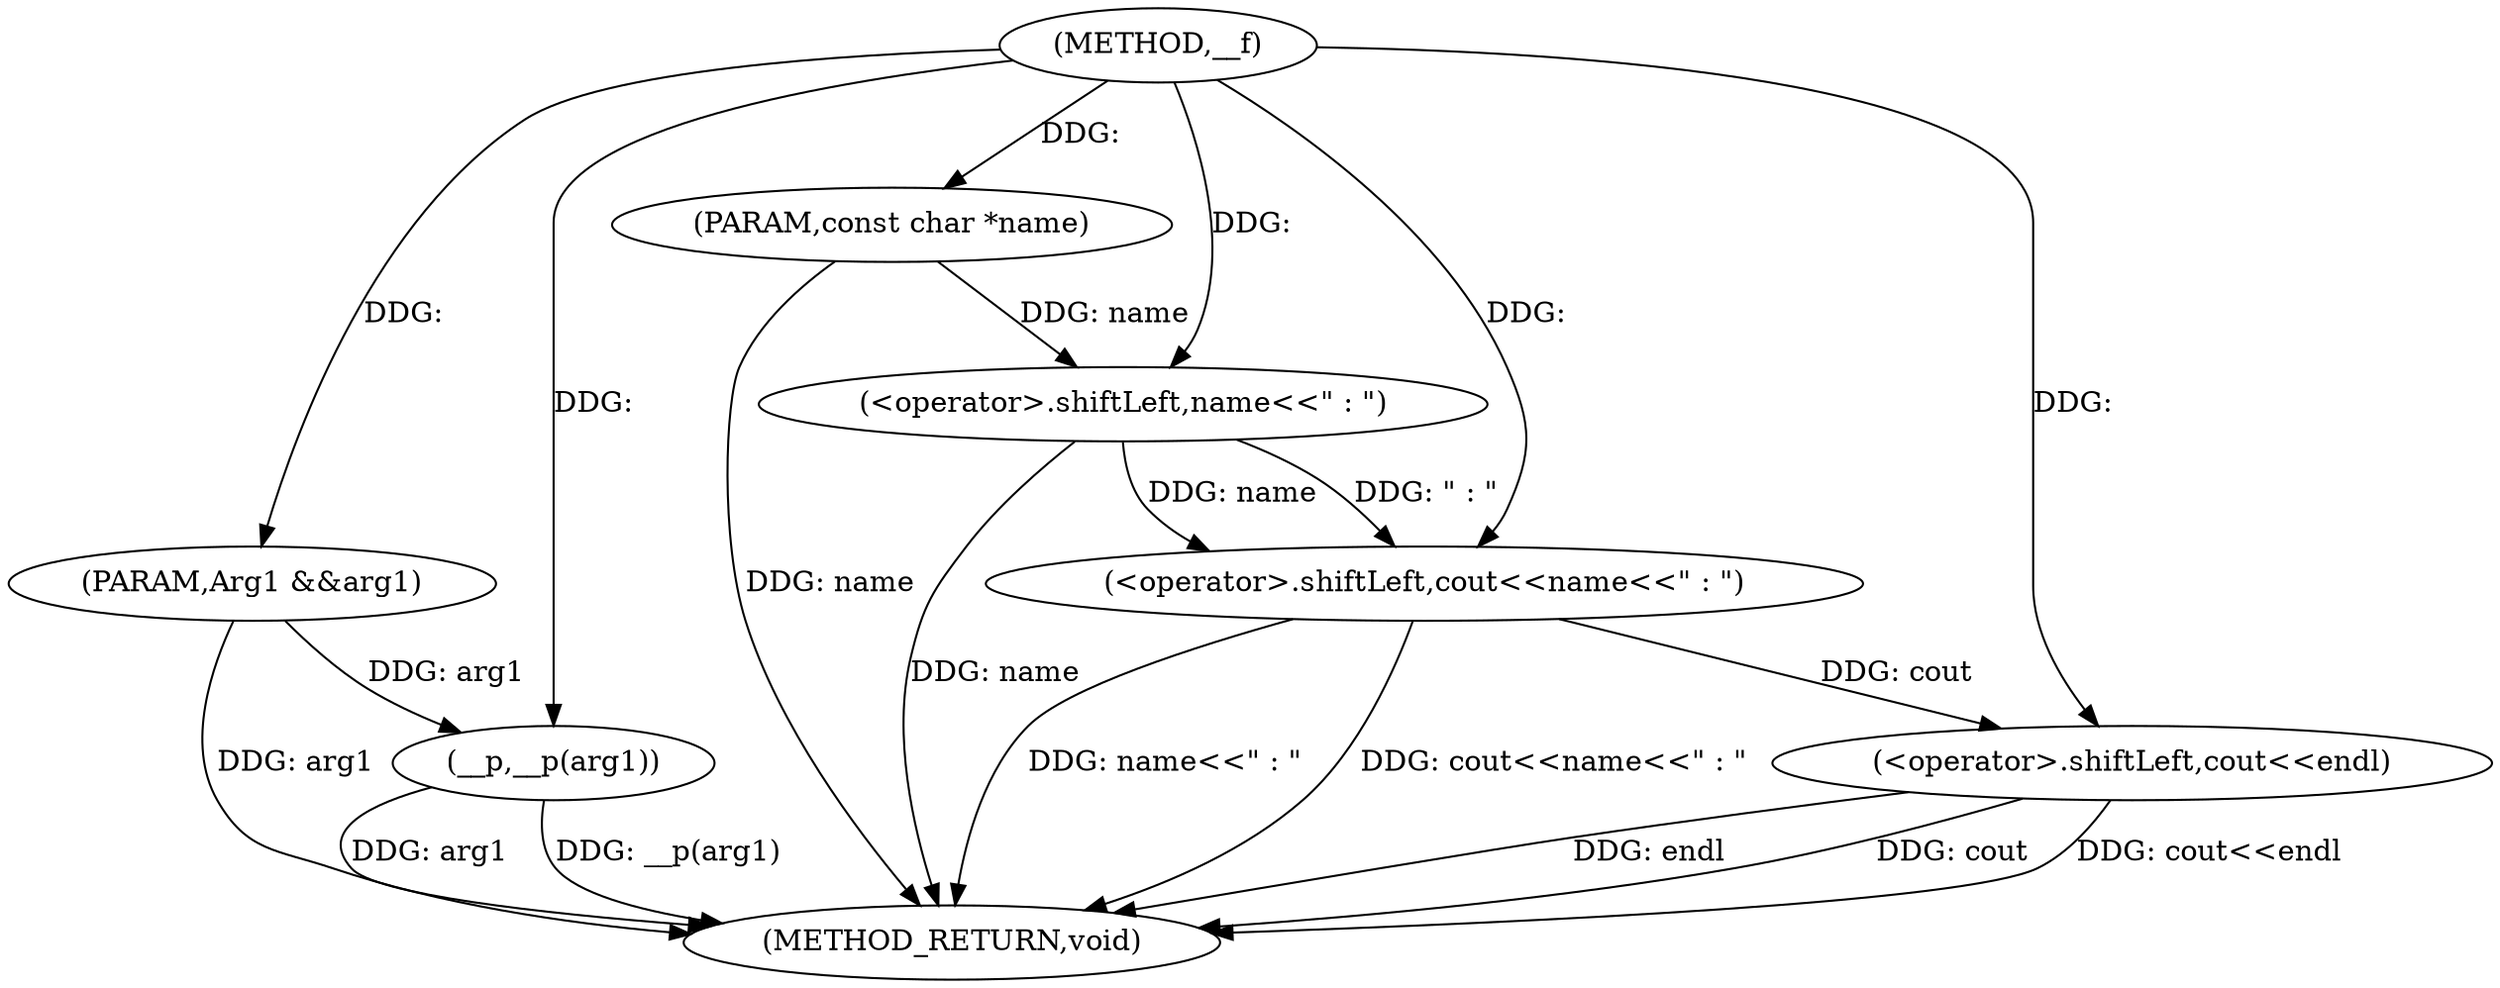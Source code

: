 digraph "__f" {  
"1000271" [label = "(METHOD,__f)" ]
"1000285" [label = "(METHOD_RETURN,void)" ]
"1000272" [label = "(PARAM,const char *name)" ]
"1000273" [label = "(PARAM,Arg1 &&arg1)" ]
"1000275" [label = "(<operator>.shiftLeft,cout<<name<<\" : \")" ]
"1000280" [label = "(__p,__p(arg1))" ]
"1000282" [label = "(<operator>.shiftLeft,cout<<endl)" ]
"1000277" [label = "(<operator>.shiftLeft,name<<\" : \")" ]
  "1000272" -> "1000285"  [ label = "DDG: name"] 
  "1000273" -> "1000285"  [ label = "DDG: arg1"] 
  "1000277" -> "1000285"  [ label = "DDG: name"] 
  "1000275" -> "1000285"  [ label = "DDG: name<<\" : \""] 
  "1000275" -> "1000285"  [ label = "DDG: cout<<name<<\" : \""] 
  "1000280" -> "1000285"  [ label = "DDG: arg1"] 
  "1000280" -> "1000285"  [ label = "DDG: __p(arg1)"] 
  "1000282" -> "1000285"  [ label = "DDG: cout"] 
  "1000282" -> "1000285"  [ label = "DDG: cout<<endl"] 
  "1000282" -> "1000285"  [ label = "DDG: endl"] 
  "1000271" -> "1000272"  [ label = "DDG: "] 
  "1000271" -> "1000273"  [ label = "DDG: "] 
  "1000271" -> "1000275"  [ label = "DDG: "] 
  "1000277" -> "1000275"  [ label = "DDG: name"] 
  "1000277" -> "1000275"  [ label = "DDG: \" : \""] 
  "1000273" -> "1000280"  [ label = "DDG: arg1"] 
  "1000271" -> "1000280"  [ label = "DDG: "] 
  "1000275" -> "1000282"  [ label = "DDG: cout"] 
  "1000271" -> "1000282"  [ label = "DDG: "] 
  "1000272" -> "1000277"  [ label = "DDG: name"] 
  "1000271" -> "1000277"  [ label = "DDG: "] 
}
